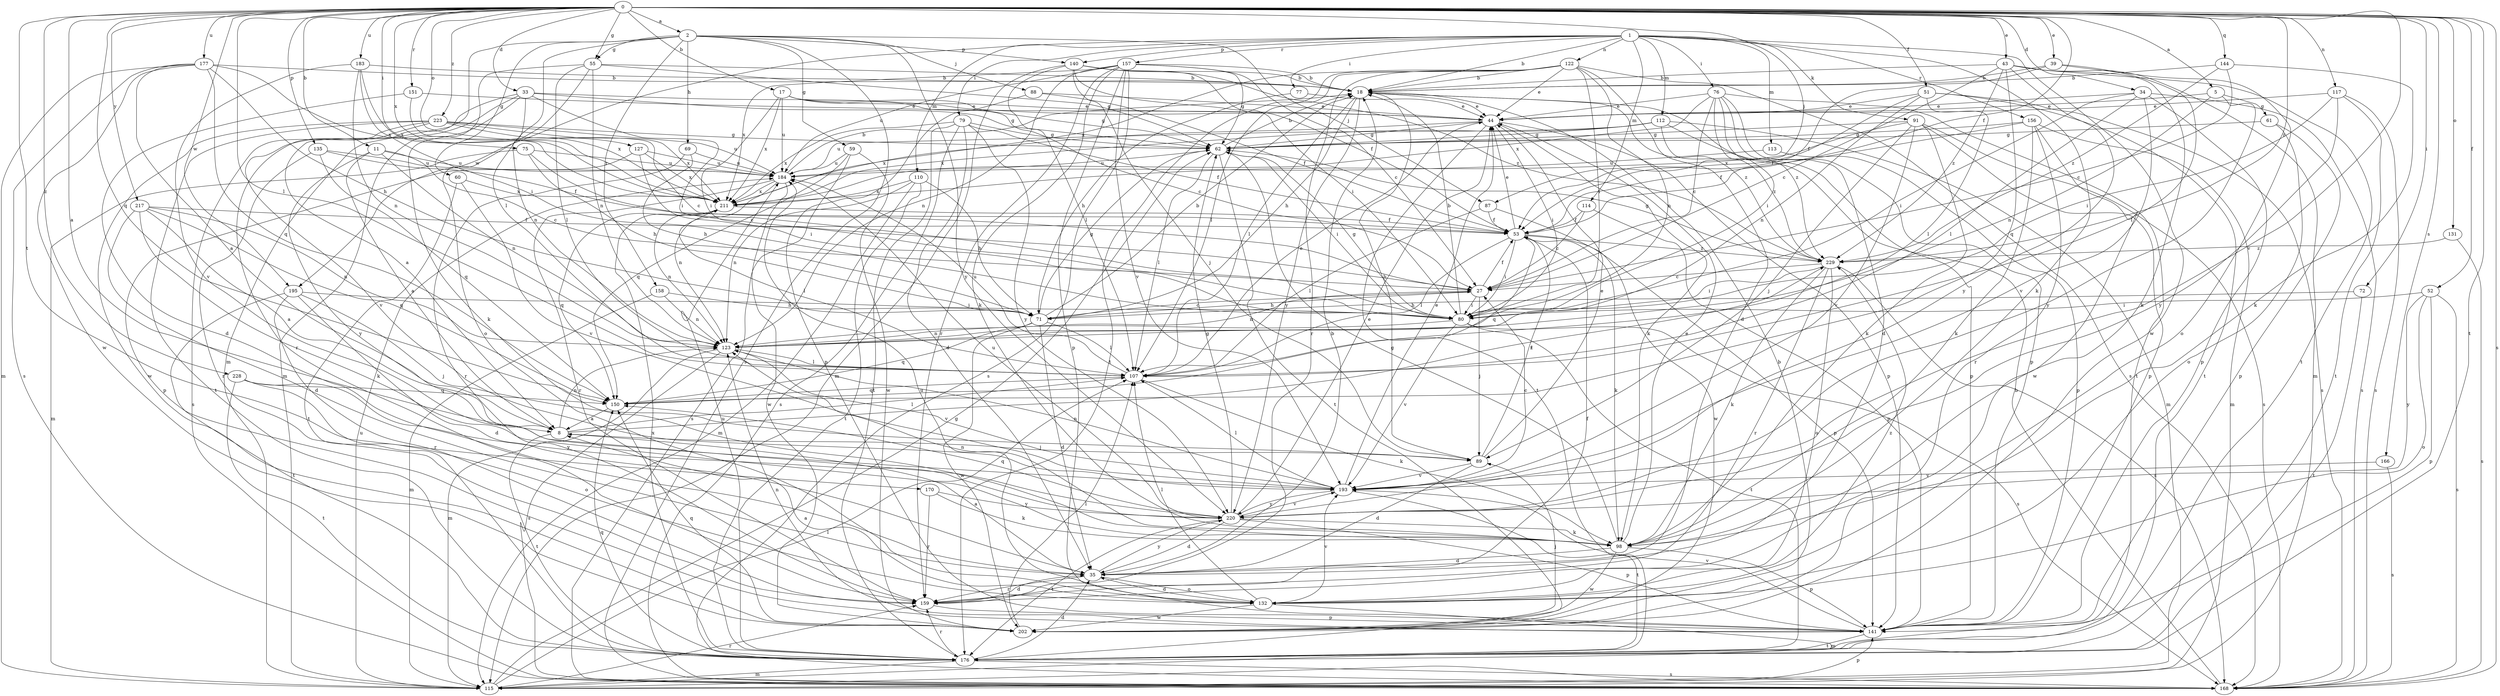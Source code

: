 strict digraph  {
0;
1;
2;
5;
8;
11;
17;
18;
27;
33;
34;
35;
39;
43;
44;
51;
52;
53;
55;
59;
60;
61;
62;
69;
71;
72;
75;
76;
77;
79;
80;
87;
88;
89;
91;
98;
107;
110;
112;
113;
114;
115;
117;
122;
123;
127;
131;
132;
135;
140;
141;
144;
150;
151;
156;
157;
158;
159;
166;
168;
170;
176;
177;
183;
184;
193;
195;
202;
211;
217;
220;
223;
228;
229;
0 -> 2  [label=a];
0 -> 5  [label=a];
0 -> 8  [label=a];
0 -> 11  [label=b];
0 -> 17  [label=b];
0 -> 33  [label=d];
0 -> 34  [label=d];
0 -> 39  [label=e];
0 -> 43  [label=e];
0 -> 51  [label=f];
0 -> 52  [label=f];
0 -> 53  [label=f];
0 -> 55  [label=g];
0 -> 72  [label=i];
0 -> 75  [label=i];
0 -> 87  [label=j];
0 -> 107  [label=l];
0 -> 117  [label=n];
0 -> 127  [label=o];
0 -> 131  [label=o];
0 -> 135  [label=p];
0 -> 144  [label=q];
0 -> 150  [label=q];
0 -> 151  [label=r];
0 -> 166  [label=s];
0 -> 168  [label=s];
0 -> 170  [label=t];
0 -> 176  [label=t];
0 -> 177  [label=u];
0 -> 183  [label=u];
0 -> 193  [label=v];
0 -> 195  [label=w];
0 -> 211  [label=x];
0 -> 217  [label=y];
0 -> 223  [label=z];
0 -> 228  [label=z];
0 -> 229  [label=z];
1 -> 18  [label=b];
1 -> 76  [label=i];
1 -> 77  [label=i];
1 -> 79  [label=i];
1 -> 91  [label=k];
1 -> 98  [label=k];
1 -> 110  [label=m];
1 -> 112  [label=m];
1 -> 113  [label=m];
1 -> 114  [label=m];
1 -> 122  [label=n];
1 -> 140  [label=p];
1 -> 156  [label=r];
1 -> 157  [label=r];
1 -> 195  [label=w];
1 -> 202  [label=w];
2 -> 55  [label=g];
2 -> 59  [label=g];
2 -> 60  [label=g];
2 -> 69  [label=h];
2 -> 87  [label=j];
2 -> 88  [label=j];
2 -> 107  [label=l];
2 -> 115  [label=m];
2 -> 140  [label=p];
2 -> 158  [label=r];
2 -> 168  [label=s];
2 -> 220  [label=y];
5 -> 44  [label=e];
5 -> 61  [label=g];
5 -> 123  [label=n];
5 -> 220  [label=y];
8 -> 89  [label=j];
8 -> 107  [label=l];
8 -> 123  [label=n];
8 -> 176  [label=t];
8 -> 229  [label=z];
11 -> 8  [label=a];
11 -> 27  [label=c];
11 -> 123  [label=n];
11 -> 184  [label=u];
11 -> 220  [label=y];
17 -> 27  [label=c];
17 -> 44  [label=e];
17 -> 62  [label=g];
17 -> 80  [label=i];
17 -> 184  [label=u];
17 -> 211  [label=x];
18 -> 44  [label=e];
18 -> 71  [label=h];
18 -> 107  [label=l];
18 -> 220  [label=y];
18 -> 229  [label=z];
27 -> 53  [label=f];
27 -> 71  [label=h];
27 -> 80  [label=i];
27 -> 89  [label=j];
27 -> 123  [label=n];
33 -> 8  [label=a];
33 -> 44  [label=e];
33 -> 62  [label=g];
33 -> 80  [label=i];
33 -> 98  [label=k];
33 -> 123  [label=n];
33 -> 159  [label=r];
34 -> 44  [label=e];
34 -> 80  [label=i];
34 -> 107  [label=l];
34 -> 141  [label=p];
34 -> 168  [label=s];
34 -> 193  [label=v];
35 -> 8  [label=a];
35 -> 18  [label=b];
35 -> 132  [label=o];
35 -> 159  [label=r];
35 -> 220  [label=y];
39 -> 18  [label=b];
39 -> 53  [label=f];
39 -> 107  [label=l];
39 -> 132  [label=o];
43 -> 18  [label=b];
43 -> 27  [label=c];
43 -> 98  [label=k];
43 -> 115  [label=m];
43 -> 150  [label=q];
43 -> 176  [label=t];
43 -> 220  [label=y];
43 -> 229  [label=z];
44 -> 62  [label=g];
44 -> 80  [label=i];
44 -> 98  [label=k];
44 -> 141  [label=p];
44 -> 176  [label=t];
44 -> 211  [label=x];
51 -> 44  [label=e];
51 -> 53  [label=f];
51 -> 107  [label=l];
51 -> 123  [label=n];
51 -> 168  [label=s];
51 -> 176  [label=t];
52 -> 80  [label=i];
52 -> 132  [label=o];
52 -> 141  [label=p];
52 -> 168  [label=s];
52 -> 220  [label=y];
53 -> 44  [label=e];
53 -> 80  [label=i];
53 -> 98  [label=k];
53 -> 107  [label=l];
53 -> 141  [label=p];
53 -> 150  [label=q];
53 -> 229  [label=z];
55 -> 18  [label=b];
55 -> 62  [label=g];
55 -> 107  [label=l];
55 -> 115  [label=m];
55 -> 123  [label=n];
55 -> 132  [label=o];
59 -> 150  [label=q];
59 -> 168  [label=s];
59 -> 184  [label=u];
59 -> 202  [label=w];
60 -> 176  [label=t];
60 -> 193  [label=v];
60 -> 211  [label=x];
61 -> 62  [label=g];
61 -> 132  [label=o];
61 -> 141  [label=p];
62 -> 18  [label=b];
62 -> 80  [label=i];
62 -> 107  [label=l];
62 -> 176  [label=t];
62 -> 184  [label=u];
69 -> 71  [label=h];
69 -> 159  [label=r];
69 -> 184  [label=u];
71 -> 18  [label=b];
71 -> 27  [label=c];
71 -> 35  [label=d];
71 -> 62  [label=g];
71 -> 107  [label=l];
71 -> 150  [label=q];
71 -> 202  [label=w];
72 -> 71  [label=h];
72 -> 176  [label=t];
75 -> 27  [label=c];
75 -> 71  [label=h];
75 -> 115  [label=m];
75 -> 184  [label=u];
76 -> 27  [label=c];
76 -> 35  [label=d];
76 -> 44  [label=e];
76 -> 80  [label=i];
76 -> 141  [label=p];
76 -> 176  [label=t];
76 -> 211  [label=x];
76 -> 229  [label=z];
77 -> 44  [label=e];
77 -> 71  [label=h];
79 -> 35  [label=d];
79 -> 53  [label=f];
79 -> 62  [label=g];
79 -> 168  [label=s];
79 -> 176  [label=t];
79 -> 211  [label=x];
79 -> 220  [label=y];
80 -> 18  [label=b];
80 -> 62  [label=g];
80 -> 123  [label=n];
80 -> 168  [label=s];
80 -> 176  [label=t];
80 -> 193  [label=v];
87 -> 53  [label=f];
87 -> 107  [label=l];
87 -> 202  [label=w];
88 -> 44  [label=e];
88 -> 53  [label=f];
88 -> 141  [label=p];
89 -> 18  [label=b];
89 -> 35  [label=d];
89 -> 44  [label=e];
89 -> 53  [label=f];
89 -> 193  [label=v];
91 -> 62  [label=g];
91 -> 89  [label=j];
91 -> 98  [label=k];
91 -> 141  [label=p];
91 -> 168  [label=s];
91 -> 193  [label=v];
91 -> 211  [label=x];
98 -> 35  [label=d];
98 -> 44  [label=e];
98 -> 62  [label=g];
98 -> 123  [label=n];
98 -> 141  [label=p];
98 -> 202  [label=w];
107 -> 44  [label=e];
107 -> 98  [label=k];
107 -> 150  [label=q];
107 -> 184  [label=u];
110 -> 71  [label=h];
110 -> 115  [label=m];
110 -> 123  [label=n];
110 -> 176  [label=t];
110 -> 211  [label=x];
112 -> 62  [label=g];
112 -> 115  [label=m];
112 -> 141  [label=p];
112 -> 184  [label=u];
112 -> 211  [label=x];
112 -> 229  [label=z];
113 -> 141  [label=p];
113 -> 184  [label=u];
114 -> 27  [label=c];
114 -> 53  [label=f];
114 -> 141  [label=p];
115 -> 62  [label=g];
115 -> 107  [label=l];
115 -> 141  [label=p];
115 -> 159  [label=r];
115 -> 184  [label=u];
117 -> 44  [label=e];
117 -> 80  [label=i];
117 -> 168  [label=s];
117 -> 176  [label=t];
117 -> 220  [label=y];
122 -> 18  [label=b];
122 -> 35  [label=d];
122 -> 44  [label=e];
122 -> 80  [label=i];
122 -> 107  [label=l];
122 -> 123  [label=n];
122 -> 159  [label=r];
122 -> 168  [label=s];
122 -> 176  [label=t];
122 -> 211  [label=x];
123 -> 107  [label=l];
123 -> 115  [label=m];
123 -> 168  [label=s];
123 -> 193  [label=v];
127 -> 80  [label=i];
127 -> 141  [label=p];
127 -> 184  [label=u];
127 -> 211  [label=x];
131 -> 168  [label=s];
131 -> 229  [label=z];
132 -> 8  [label=a];
132 -> 35  [label=d];
132 -> 107  [label=l];
132 -> 115  [label=m];
132 -> 184  [label=u];
132 -> 193  [label=v];
132 -> 202  [label=w];
132 -> 229  [label=z];
135 -> 53  [label=f];
135 -> 150  [label=q];
135 -> 159  [label=r];
135 -> 184  [label=u];
140 -> 18  [label=b];
140 -> 53  [label=f];
140 -> 80  [label=i];
140 -> 89  [label=j];
140 -> 107  [label=l];
140 -> 115  [label=m];
140 -> 229  [label=z];
141 -> 123  [label=n];
141 -> 176  [label=t];
141 -> 193  [label=v];
144 -> 18  [label=b];
144 -> 27  [label=c];
144 -> 98  [label=k];
144 -> 229  [label=z];
150 -> 8  [label=a];
151 -> 35  [label=d];
151 -> 44  [label=e];
151 -> 211  [label=x];
156 -> 53  [label=f];
156 -> 62  [label=g];
156 -> 98  [label=k];
156 -> 115  [label=m];
156 -> 159  [label=r];
156 -> 202  [label=w];
157 -> 18  [label=b];
157 -> 27  [label=c];
157 -> 62  [label=g];
157 -> 98  [label=k];
157 -> 123  [label=n];
157 -> 141  [label=p];
157 -> 159  [label=r];
157 -> 168  [label=s];
157 -> 184  [label=u];
157 -> 193  [label=v];
157 -> 211  [label=x];
158 -> 71  [label=h];
158 -> 115  [label=m];
158 -> 123  [label=n];
159 -> 35  [label=d];
159 -> 53  [label=f];
159 -> 141  [label=p];
166 -> 168  [label=s];
166 -> 193  [label=v];
168 -> 18  [label=b];
170 -> 98  [label=k];
170 -> 159  [label=r];
170 -> 220  [label=y];
176 -> 35  [label=d];
176 -> 115  [label=m];
176 -> 150  [label=q];
176 -> 159  [label=r];
176 -> 168  [label=s];
176 -> 184  [label=u];
176 -> 211  [label=x];
177 -> 8  [label=a];
177 -> 18  [label=b];
177 -> 71  [label=h];
177 -> 115  [label=m];
177 -> 150  [label=q];
177 -> 168  [label=s];
177 -> 202  [label=w];
177 -> 211  [label=x];
183 -> 18  [label=b];
183 -> 80  [label=i];
183 -> 123  [label=n];
183 -> 193  [label=v];
183 -> 211  [label=x];
184 -> 18  [label=b];
184 -> 123  [label=n];
184 -> 159  [label=r];
184 -> 202  [label=w];
184 -> 211  [label=x];
193 -> 27  [label=c];
193 -> 44  [label=e];
193 -> 107  [label=l];
193 -> 123  [label=n];
193 -> 176  [label=t];
193 -> 220  [label=y];
195 -> 35  [label=d];
195 -> 80  [label=i];
195 -> 89  [label=j];
195 -> 159  [label=r];
195 -> 176  [label=t];
202 -> 18  [label=b];
202 -> 89  [label=j];
202 -> 107  [label=l];
202 -> 150  [label=q];
211 -> 53  [label=f];
211 -> 107  [label=l];
211 -> 123  [label=n];
211 -> 150  [label=q];
217 -> 8  [label=a];
217 -> 35  [label=d];
217 -> 53  [label=f];
217 -> 98  [label=k];
217 -> 123  [label=n];
217 -> 150  [label=q];
220 -> 35  [label=d];
220 -> 44  [label=e];
220 -> 62  [label=g];
220 -> 98  [label=k];
220 -> 141  [label=p];
220 -> 150  [label=q];
220 -> 176  [label=t];
220 -> 184  [label=u];
220 -> 193  [label=v];
223 -> 27  [label=c];
223 -> 62  [label=g];
223 -> 168  [label=s];
223 -> 176  [label=t];
223 -> 184  [label=u];
223 -> 193  [label=v];
223 -> 202  [label=w];
223 -> 211  [label=x];
228 -> 132  [label=o];
228 -> 150  [label=q];
228 -> 176  [label=t];
228 -> 220  [label=y];
229 -> 27  [label=c];
229 -> 62  [label=g];
229 -> 80  [label=i];
229 -> 98  [label=k];
229 -> 132  [label=o];
229 -> 159  [label=r];
229 -> 168  [label=s];
}
